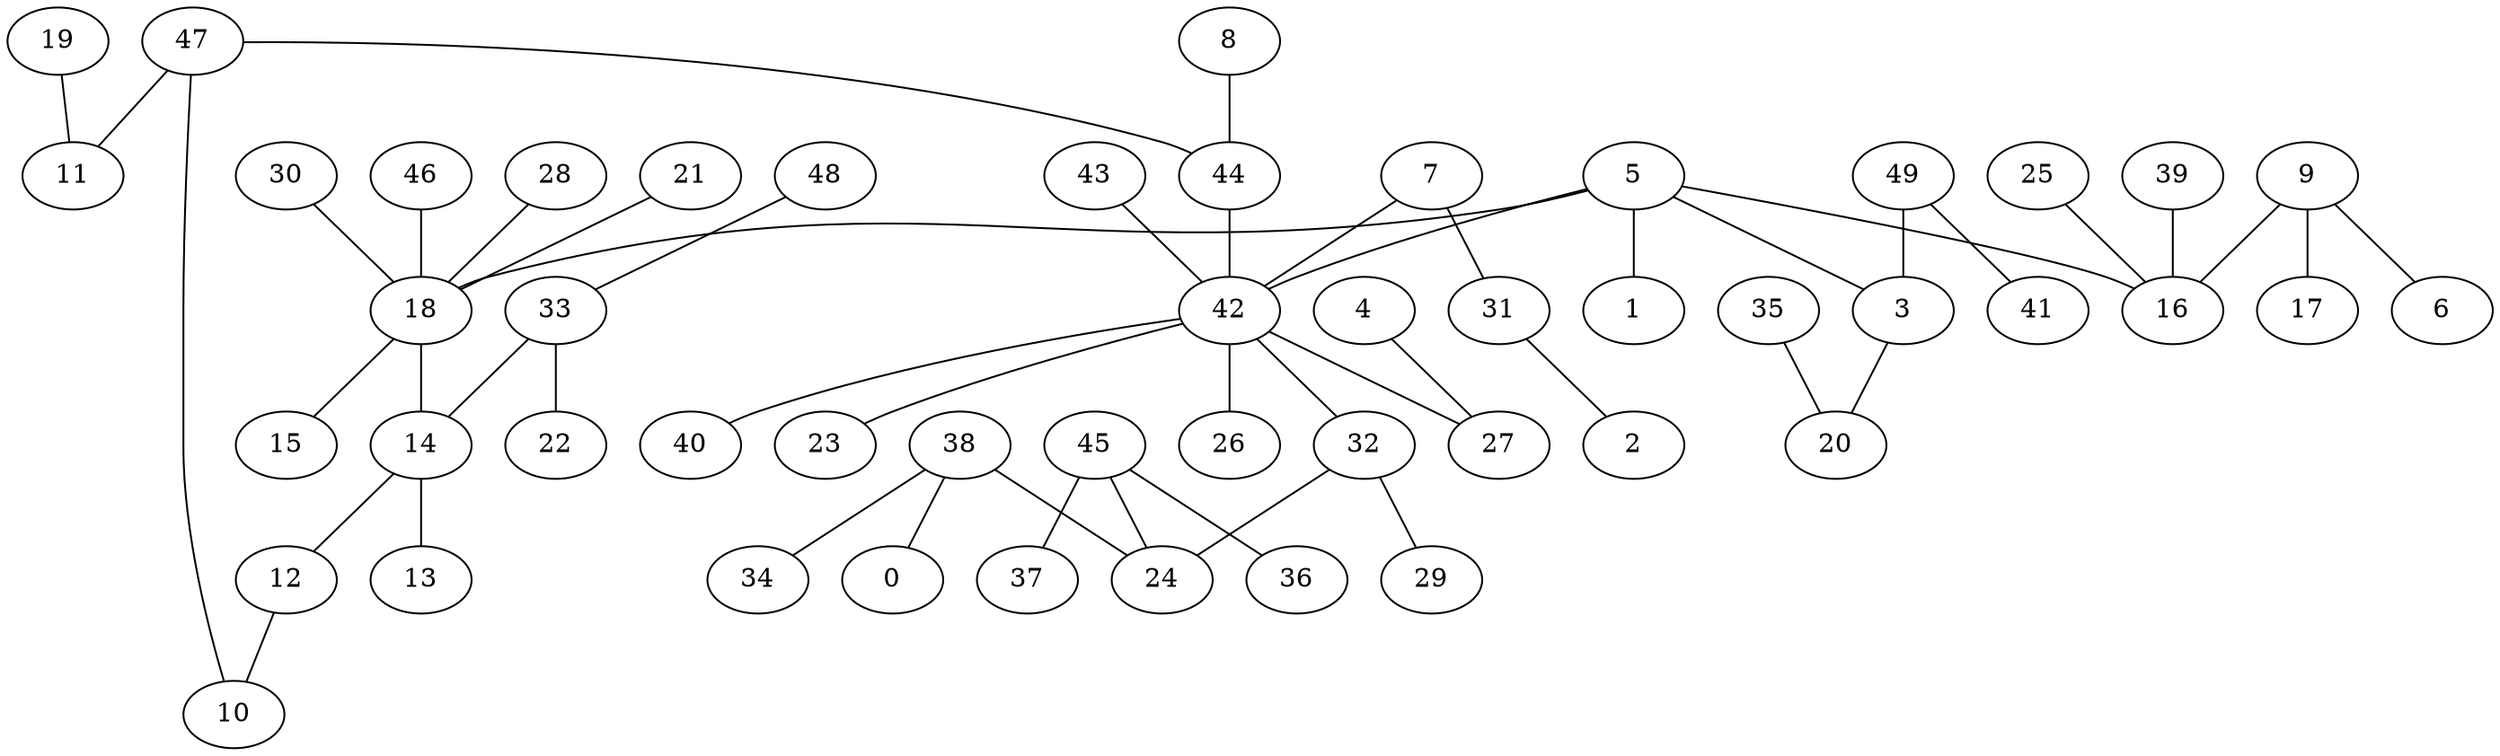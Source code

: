 digraph GG_graph {

subgraph G_graph {
edge [color = black]
"46" -> "18" [dir = none]
"28" -> "18" [dir = none]
"19" -> "11" [dir = none]
"38" -> "34" [dir = none]
"38" -> "0" [dir = none]
"38" -> "24" [dir = none]
"48" -> "33" [dir = none]
"43" -> "42" [dir = none]
"4" -> "27" [dir = none]
"31" -> "2" [dir = none]
"21" -> "18" [dir = none]
"25" -> "16" [dir = none]
"44" -> "42" [dir = none]
"49" -> "41" [dir = none]
"49" -> "3" [dir = none]
"42" -> "40" [dir = none]
"42" -> "23" [dir = none]
"42" -> "27" [dir = none]
"42" -> "26" [dir = none]
"42" -> "32" [dir = none]
"7" -> "31" [dir = none]
"7" -> "42" [dir = none]
"5" -> "16" [dir = none]
"5" -> "42" [dir = none]
"5" -> "1" [dir = none]
"5" -> "3" [dir = none]
"5" -> "18" [dir = none]
"18" -> "14" [dir = none]
"18" -> "15" [dir = none]
"32" -> "29" [dir = none]
"32" -> "24" [dir = none]
"14" -> "12" [dir = none]
"14" -> "13" [dir = none]
"47" -> "11" [dir = none]
"47" -> "10" [dir = none]
"47" -> "44" [dir = none]
"35" -> "20" [dir = none]
"9" -> "6" [dir = none]
"9" -> "17" [dir = none]
"9" -> "16" [dir = none]
"30" -> "18" [dir = none]
"3" -> "20" [dir = none]
"45" -> "36" [dir = none]
"45" -> "37" [dir = none]
"45" -> "24" [dir = none]
"8" -> "44" [dir = none]
"39" -> "16" [dir = none]
"33" -> "22" [dir = none]
"33" -> "14" [dir = none]
"12" -> "10" [dir = none]
}

}

